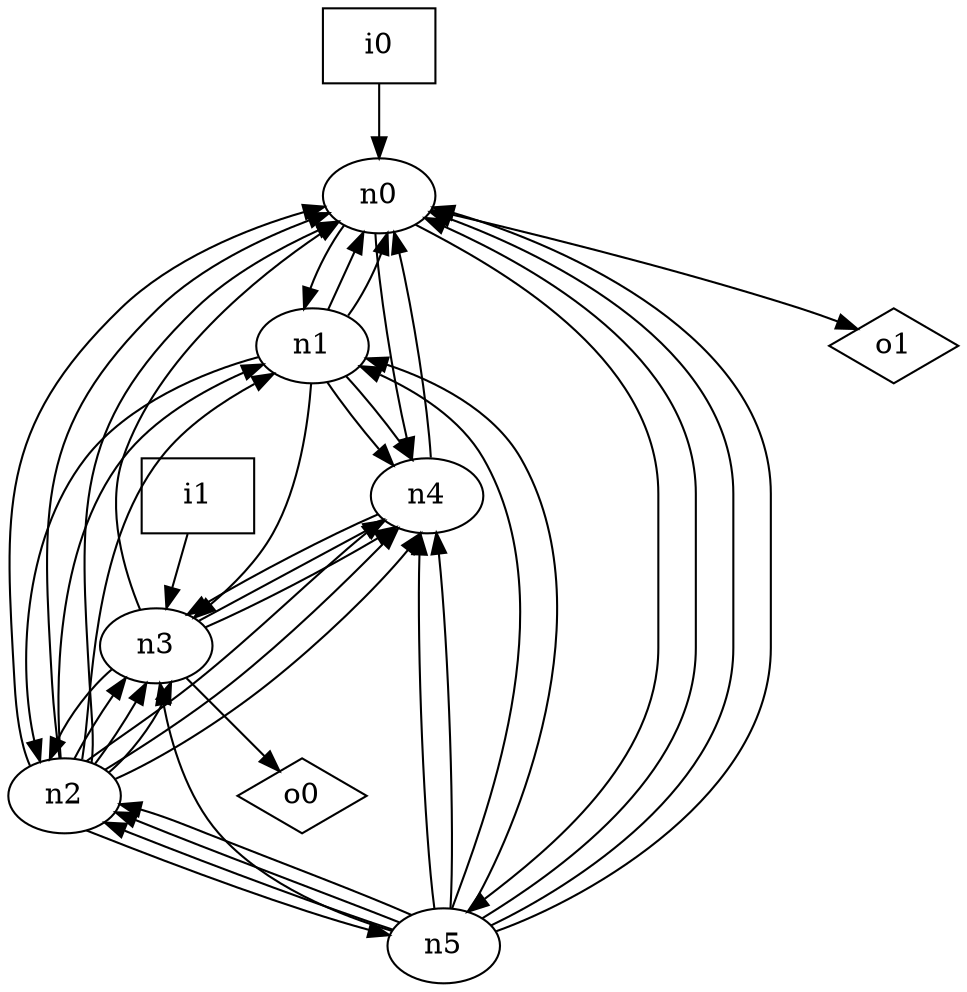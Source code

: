 digraph G {
n0 [label="n0"];
n1 [label="n1"];
n2 [label="n2"];
n3 [label="n3"];
n4 [label="n4"];
n5 [label="n5"];
n6 [label="i0",shape="box"];
n7 [label="i1",shape="box"];
n8 [label="o0",shape="diamond"];
n9 [label="o1",shape="diamond"];
n0 -> n1
n0 -> n4
n0 -> n5
n0 -> n9
n1 -> n0
n1 -> n0
n1 -> n2
n1 -> n3
n1 -> n4
n1 -> n4
n2 -> n0
n2 -> n0
n2 -> n0
n2 -> n1
n2 -> n1
n2 -> n3
n2 -> n3
n2 -> n3
n2 -> n4
n2 -> n4
n2 -> n4
n2 -> n5
n3 -> n0
n3 -> n2
n3 -> n4
n3 -> n4
n3 -> n8
n4 -> n0
n4 -> n3
n5 -> n0
n5 -> n0
n5 -> n0
n5 -> n1
n5 -> n1
n5 -> n2
n5 -> n2
n5 -> n2
n5 -> n3
n5 -> n4
n5 -> n4
n6 -> n0
n7 -> n3
}